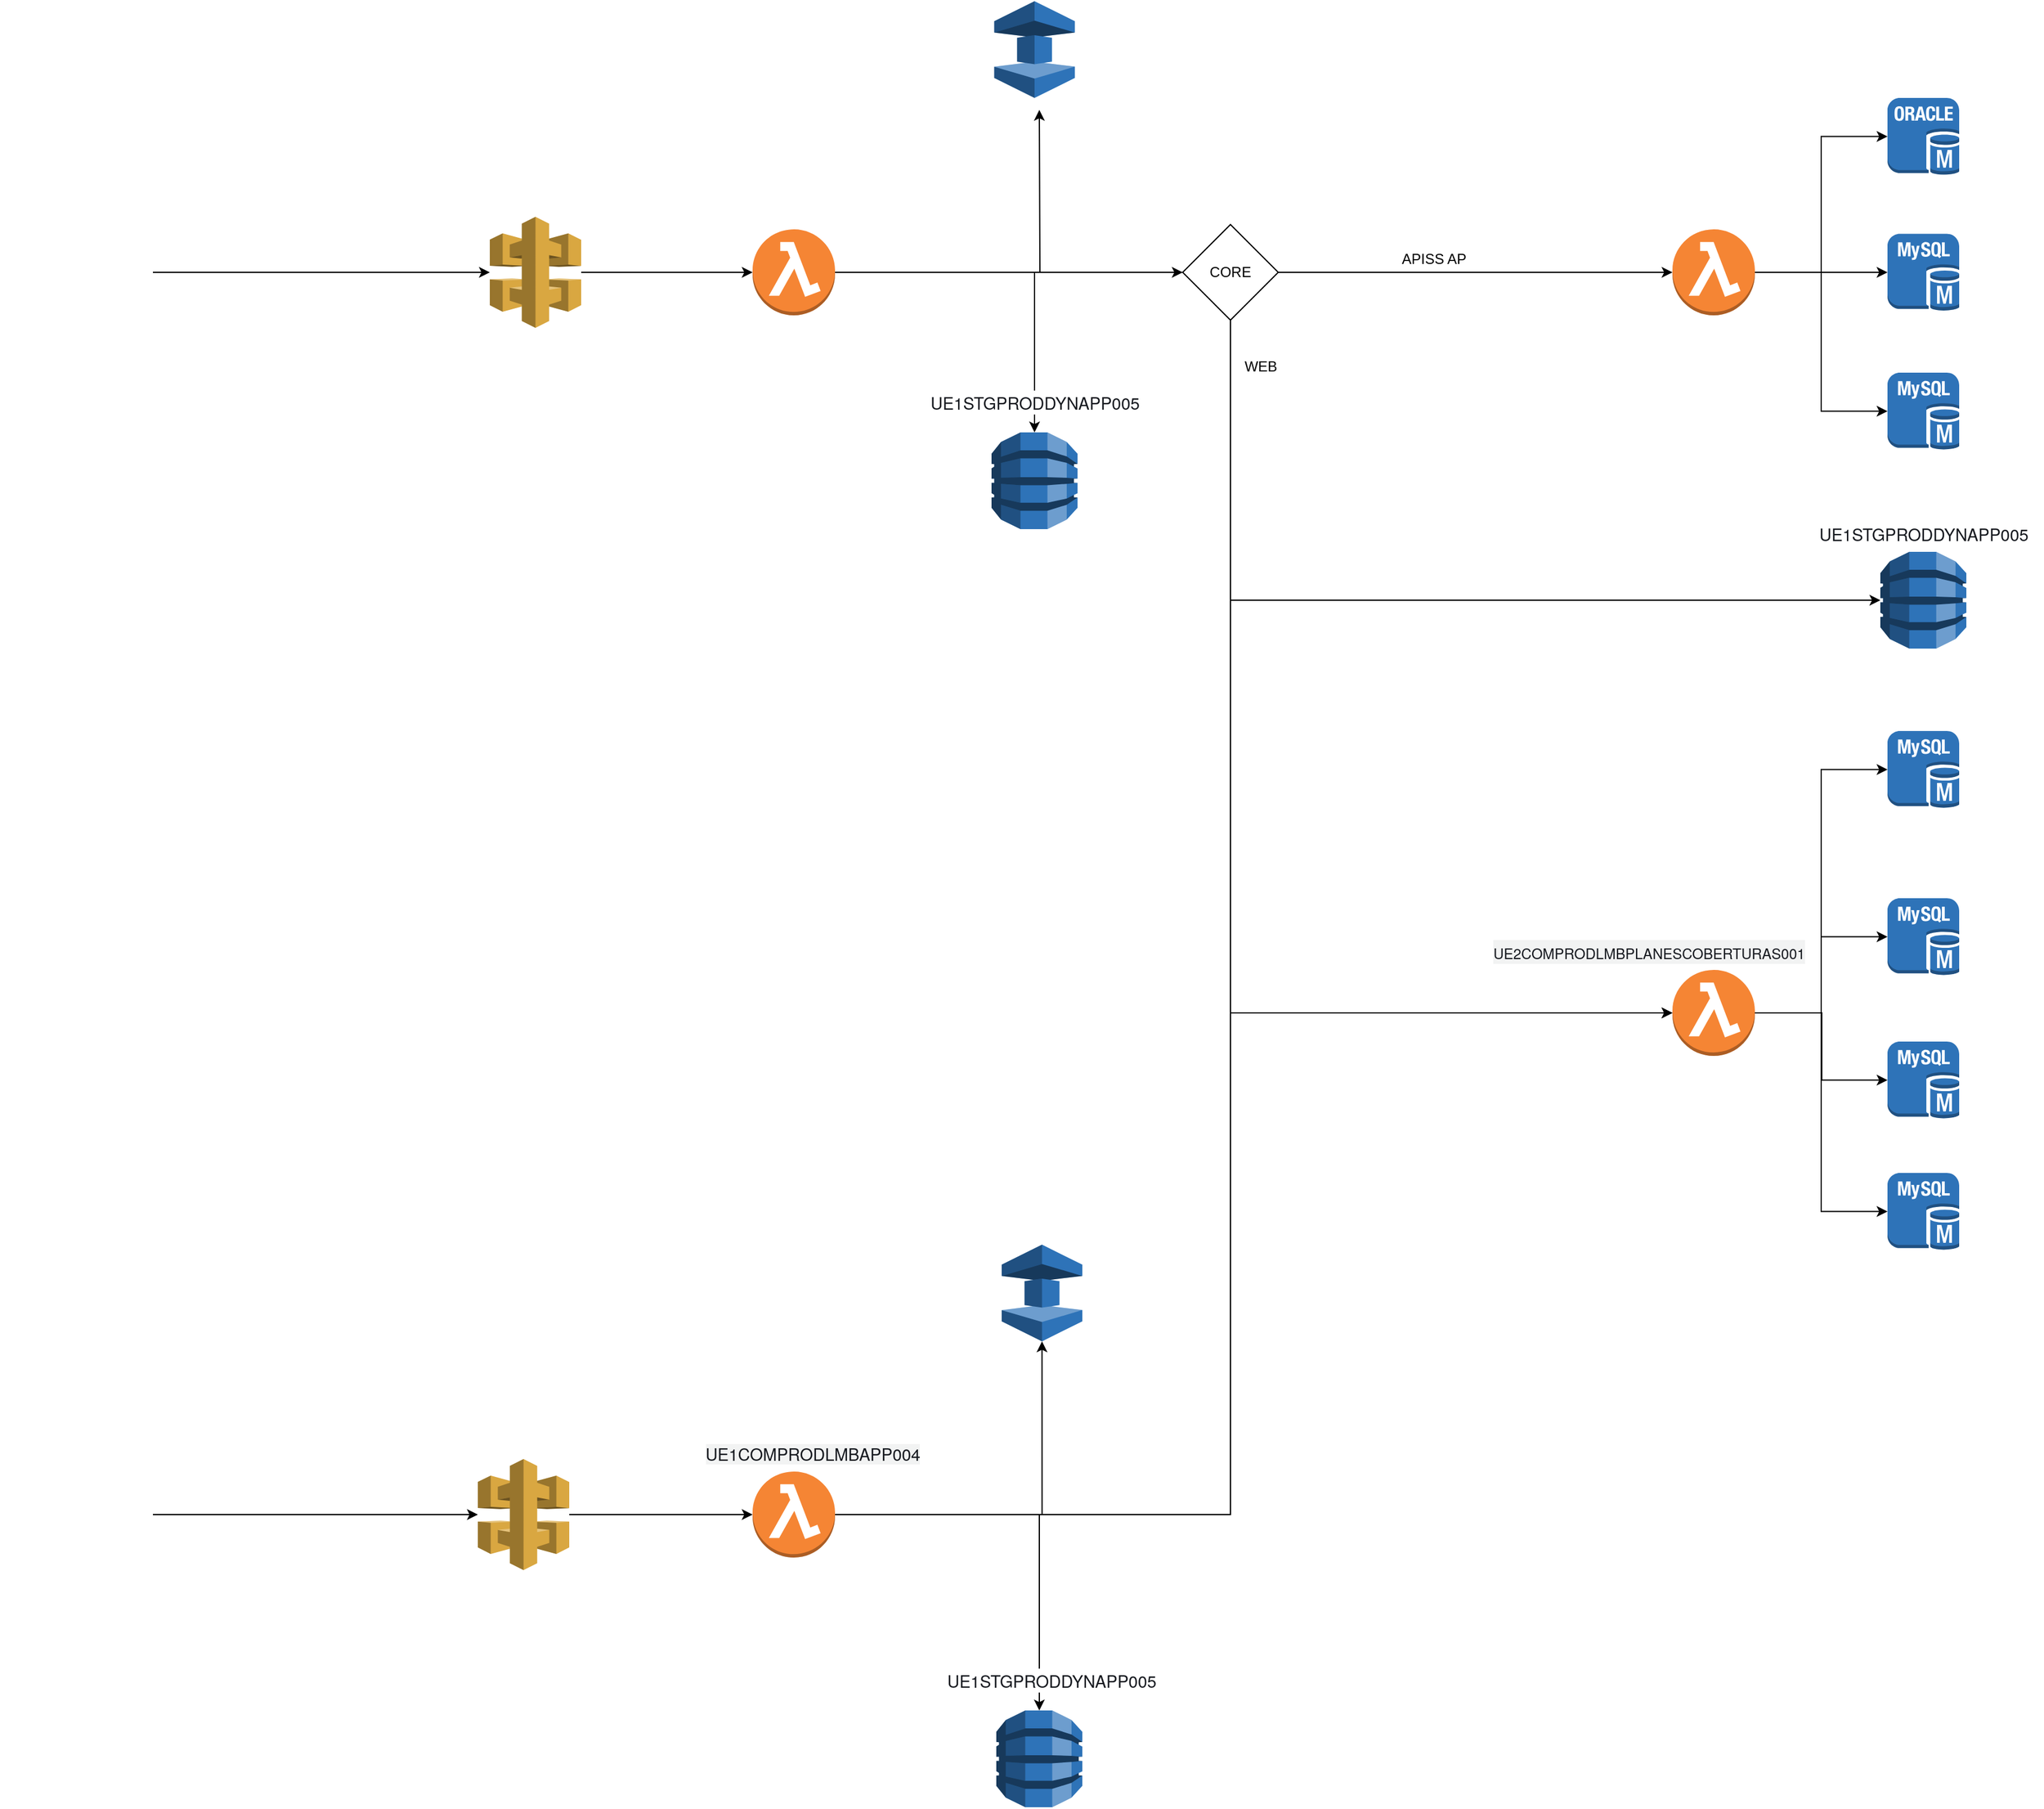 <mxfile version="20.5.1" type="github">
  <diagram id="TxbqxN1urBwJOq58Y2JI" name="Página-1">
    <mxGraphModel dx="3671" dy="1508" grid="1" gridSize="10" guides="1" tooltips="1" connect="1" arrows="1" fold="1" page="1" pageScale="1" pageWidth="827" pageHeight="1169" math="0" shadow="0">
      <root>
        <mxCell id="0" />
        <mxCell id="1" parent="0" />
        <mxCell id="dLVWwbLJQ5aN7-_-cPAS-10" style="edgeStyle=orthogonalEdgeStyle;rounded=0;orthogonalLoop=1;jettySize=auto;html=1;entryX=0;entryY=0.5;entryDx=0;entryDy=0;" edge="1" parent="1" source="dLVWwbLJQ5aN7-_-cPAS-1" target="dLVWwbLJQ5aN7-_-cPAS-5">
          <mxGeometry relative="1" as="geometry" />
        </mxCell>
        <mxCell id="dLVWwbLJQ5aN7-_-cPAS-22" style="edgeStyle=orthogonalEdgeStyle;rounded=0;orthogonalLoop=1;jettySize=auto;html=1;" edge="1" parent="1" source="dLVWwbLJQ5aN7-_-cPAS-1" target="dLVWwbLJQ5aN7-_-cPAS-21">
          <mxGeometry relative="1" as="geometry" />
        </mxCell>
        <mxCell id="dLVWwbLJQ5aN7-_-cPAS-54" style="edgeStyle=orthogonalEdgeStyle;rounded=0;orthogonalLoop=1;jettySize=auto;html=1;fontSize=12;" edge="1" parent="1" source="dLVWwbLJQ5aN7-_-cPAS-1">
          <mxGeometry relative="1" as="geometry">
            <mxPoint x="480" y="521" as="targetPoint" />
          </mxGeometry>
        </mxCell>
        <mxCell id="dLVWwbLJQ5aN7-_-cPAS-1" value="" style="outlineConnect=0;dashed=0;verticalLabelPosition=bottom;verticalAlign=top;align=center;html=1;shape=mxgraph.aws3.lambda_function;fillColor=#F58534;gradientColor=none;" vertex="1" parent="1">
          <mxGeometry x="240" y="621" width="69" height="72" as="geometry" />
        </mxCell>
        <mxCell id="dLVWwbLJQ5aN7-_-cPAS-48" style="edgeStyle=orthogonalEdgeStyle;rounded=0;orthogonalLoop=1;jettySize=auto;html=1;entryX=0;entryY=0.5;entryDx=0;entryDy=0;entryPerimeter=0;fontSize=14;" edge="1" parent="1" source="dLVWwbLJQ5aN7-_-cPAS-2" target="dLVWwbLJQ5aN7-_-cPAS-43">
          <mxGeometry relative="1" as="geometry" />
        </mxCell>
        <mxCell id="dLVWwbLJQ5aN7-_-cPAS-49" style="edgeStyle=orthogonalEdgeStyle;rounded=0;orthogonalLoop=1;jettySize=auto;html=1;entryX=0;entryY=0.5;entryDx=0;entryDy=0;entryPerimeter=0;fontSize=14;" edge="1" parent="1" source="dLVWwbLJQ5aN7-_-cPAS-2" target="dLVWwbLJQ5aN7-_-cPAS-41">
          <mxGeometry relative="1" as="geometry" />
        </mxCell>
        <mxCell id="dLVWwbLJQ5aN7-_-cPAS-50" style="edgeStyle=orthogonalEdgeStyle;rounded=0;orthogonalLoop=1;jettySize=auto;html=1;fontSize=14;" edge="1" parent="1" source="dLVWwbLJQ5aN7-_-cPAS-2" target="dLVWwbLJQ5aN7-_-cPAS-42">
          <mxGeometry relative="1" as="geometry" />
        </mxCell>
        <mxCell id="dLVWwbLJQ5aN7-_-cPAS-51" style="edgeStyle=orthogonalEdgeStyle;rounded=0;orthogonalLoop=1;jettySize=auto;html=1;exitX=0.855;exitY=0.855;exitDx=0;exitDy=0;exitPerimeter=0;entryX=0;entryY=0.5;entryDx=0;entryDy=0;entryPerimeter=0;fontSize=14;" edge="1" parent="1" source="dLVWwbLJQ5aN7-_-cPAS-2" target="dLVWwbLJQ5aN7-_-cPAS-44">
          <mxGeometry relative="1" as="geometry">
            <Array as="points">
              <mxPoint x="1069" y="1277" />
              <mxPoint x="1135" y="1277" />
              <mxPoint x="1135" y="1333" />
            </Array>
          </mxGeometry>
        </mxCell>
        <mxCell id="dLVWwbLJQ5aN7-_-cPAS-2" value="" style="outlineConnect=0;dashed=0;verticalLabelPosition=bottom;verticalAlign=top;align=center;html=1;shape=mxgraph.aws3.lambda_function;fillColor=#F58534;gradientColor=none;" vertex="1" parent="1">
          <mxGeometry x="1010" y="1241" width="69" height="72" as="geometry" />
        </mxCell>
        <mxCell id="dLVWwbLJQ5aN7-_-cPAS-38" style="edgeStyle=orthogonalEdgeStyle;rounded=0;orthogonalLoop=1;jettySize=auto;html=1;entryX=0;entryY=0.5;entryDx=0;entryDy=0;entryPerimeter=0;fontSize=14;" edge="1" parent="1" source="dLVWwbLJQ5aN7-_-cPAS-3" target="dLVWwbLJQ5aN7-_-cPAS-34">
          <mxGeometry relative="1" as="geometry" />
        </mxCell>
        <mxCell id="dLVWwbLJQ5aN7-_-cPAS-39" style="edgeStyle=orthogonalEdgeStyle;rounded=0;orthogonalLoop=1;jettySize=auto;html=1;entryX=0;entryY=0.5;entryDx=0;entryDy=0;entryPerimeter=0;fontSize=14;" edge="1" parent="1" source="dLVWwbLJQ5aN7-_-cPAS-3" target="dLVWwbLJQ5aN7-_-cPAS-33">
          <mxGeometry relative="1" as="geometry" />
        </mxCell>
        <mxCell id="dLVWwbLJQ5aN7-_-cPAS-40" style="edgeStyle=orthogonalEdgeStyle;rounded=0;orthogonalLoop=1;jettySize=auto;html=1;entryX=0;entryY=0.5;entryDx=0;entryDy=0;entryPerimeter=0;fontSize=14;" edge="1" parent="1" source="dLVWwbLJQ5aN7-_-cPAS-3" target="dLVWwbLJQ5aN7-_-cPAS-37">
          <mxGeometry relative="1" as="geometry" />
        </mxCell>
        <mxCell id="dLVWwbLJQ5aN7-_-cPAS-3" value="" style="outlineConnect=0;dashed=0;verticalLabelPosition=bottom;verticalAlign=top;align=center;html=1;shape=mxgraph.aws3.lambda_function;fillColor=#F58534;gradientColor=none;" vertex="1" parent="1">
          <mxGeometry x="1010" y="621" width="69" height="72" as="geometry" />
        </mxCell>
        <mxCell id="dLVWwbLJQ5aN7-_-cPAS-26" style="edgeStyle=orthogonalEdgeStyle;rounded=0;orthogonalLoop=1;jettySize=auto;html=1;entryX=0.5;entryY=0;entryDx=0;entryDy=0;entryPerimeter=0;" edge="1" parent="1" source="dLVWwbLJQ5aN7-_-cPAS-4" target="dLVWwbLJQ5aN7-_-cPAS-19">
          <mxGeometry relative="1" as="geometry" />
        </mxCell>
        <mxCell id="dLVWwbLJQ5aN7-_-cPAS-32" style="edgeStyle=orthogonalEdgeStyle;rounded=0;orthogonalLoop=1;jettySize=auto;html=1;fontSize=14;entryX=0.5;entryY=1;entryDx=0;entryDy=0;entryPerimeter=0;" edge="1" parent="1" source="dLVWwbLJQ5aN7-_-cPAS-4" target="dLVWwbLJQ5aN7-_-cPAS-31">
          <mxGeometry relative="1" as="geometry">
            <mxPoint x="480" y="1501" as="targetPoint" />
          </mxGeometry>
        </mxCell>
        <mxCell id="dLVWwbLJQ5aN7-_-cPAS-46" style="edgeStyle=orthogonalEdgeStyle;rounded=0;orthogonalLoop=1;jettySize=auto;html=1;exitX=1;exitY=0.5;exitDx=0;exitDy=0;exitPerimeter=0;entryX=0;entryY=0.5;entryDx=0;entryDy=0;entryPerimeter=0;fontSize=14;" edge="1" parent="1" source="dLVWwbLJQ5aN7-_-cPAS-4" target="dLVWwbLJQ5aN7-_-cPAS-2">
          <mxGeometry relative="1" as="geometry">
            <Array as="points">
              <mxPoint x="640" y="1697" />
              <mxPoint x="640" y="1277" />
            </Array>
          </mxGeometry>
        </mxCell>
        <mxCell id="dLVWwbLJQ5aN7-_-cPAS-4" value="" style="outlineConnect=0;dashed=0;verticalLabelPosition=bottom;verticalAlign=top;align=center;html=1;shape=mxgraph.aws3.lambda_function;fillColor=#F58534;gradientColor=none;" vertex="1" parent="1">
          <mxGeometry x="240" y="1661" width="69" height="72" as="geometry" />
        </mxCell>
        <mxCell id="dLVWwbLJQ5aN7-_-cPAS-6" style="edgeStyle=orthogonalEdgeStyle;rounded=0;orthogonalLoop=1;jettySize=auto;html=1;entryX=0;entryY=0.5;entryDx=0;entryDy=0;entryPerimeter=0;" edge="1" parent="1" source="dLVWwbLJQ5aN7-_-cPAS-5" target="dLVWwbLJQ5aN7-_-cPAS-3">
          <mxGeometry relative="1" as="geometry" />
        </mxCell>
        <mxCell id="dLVWwbLJQ5aN7-_-cPAS-25" style="edgeStyle=orthogonalEdgeStyle;rounded=0;orthogonalLoop=1;jettySize=auto;html=1;exitX=0.5;exitY=1;exitDx=0;exitDy=0;entryX=0;entryY=0.5;entryDx=0;entryDy=0;entryPerimeter=0;" edge="1" parent="1" source="dLVWwbLJQ5aN7-_-cPAS-5" target="dLVWwbLJQ5aN7-_-cPAS-23">
          <mxGeometry relative="1" as="geometry" />
        </mxCell>
        <mxCell id="dLVWwbLJQ5aN7-_-cPAS-47" style="edgeStyle=orthogonalEdgeStyle;rounded=0;orthogonalLoop=1;jettySize=auto;html=1;exitX=0.5;exitY=1;exitDx=0;exitDy=0;entryX=0;entryY=0.5;entryDx=0;entryDy=0;entryPerimeter=0;fontSize=14;" edge="1" parent="1" source="dLVWwbLJQ5aN7-_-cPAS-5" target="dLVWwbLJQ5aN7-_-cPAS-2">
          <mxGeometry relative="1" as="geometry" />
        </mxCell>
        <mxCell id="dLVWwbLJQ5aN7-_-cPAS-5" value="CORE" style="rhombus;whiteSpace=wrap;html=1;" vertex="1" parent="1">
          <mxGeometry x="600" y="617" width="80" height="80" as="geometry" />
        </mxCell>
        <mxCell id="dLVWwbLJQ5aN7-_-cPAS-9" style="edgeStyle=orthogonalEdgeStyle;rounded=0;orthogonalLoop=1;jettySize=auto;html=1;entryX=0;entryY=0.5;entryDx=0;entryDy=0;entryPerimeter=0;" edge="1" parent="1" source="dLVWwbLJQ5aN7-_-cPAS-8" target="dLVWwbLJQ5aN7-_-cPAS-1">
          <mxGeometry relative="1" as="geometry" />
        </mxCell>
        <mxCell id="dLVWwbLJQ5aN7-_-cPAS-8" value="" style="outlineConnect=0;dashed=0;verticalLabelPosition=bottom;verticalAlign=top;align=center;html=1;shape=mxgraph.aws3.api_gateway;fillColor=#D9A741;gradientColor=none;" vertex="1" parent="1">
          <mxGeometry x="20" y="610.5" width="76.5" height="93" as="geometry" />
        </mxCell>
        <mxCell id="dLVWwbLJQ5aN7-_-cPAS-12" style="edgeStyle=orthogonalEdgeStyle;rounded=0;orthogonalLoop=1;jettySize=auto;html=1;entryX=0;entryY=0.5;entryDx=0;entryDy=0;entryPerimeter=0;" edge="1" parent="1" source="dLVWwbLJQ5aN7-_-cPAS-11" target="dLVWwbLJQ5aN7-_-cPAS-4">
          <mxGeometry relative="1" as="geometry" />
        </mxCell>
        <mxCell id="dLVWwbLJQ5aN7-_-cPAS-11" value="" style="outlineConnect=0;dashed=0;verticalLabelPosition=bottom;verticalAlign=top;align=center;html=1;shape=mxgraph.aws3.api_gateway;fillColor=#D9A741;gradientColor=none;" vertex="1" parent="1">
          <mxGeometry x="10" y="1650.5" width="76.5" height="93" as="geometry" />
        </mxCell>
        <mxCell id="dLVWwbLJQ5aN7-_-cPAS-14" value="APISS AP" style="text;html=1;align=center;verticalAlign=middle;resizable=0;points=[];autosize=1;strokeColor=none;fillColor=none;" vertex="1" parent="1">
          <mxGeometry x="770" y="631" width="80" height="30" as="geometry" />
        </mxCell>
        <mxCell id="dLVWwbLJQ5aN7-_-cPAS-15" value="WEB" style="text;html=1;align=center;verticalAlign=middle;resizable=0;points=[];autosize=1;strokeColor=none;fillColor=none;" vertex="1" parent="1">
          <mxGeometry x="640" y="721" width="50" height="30" as="geometry" />
        </mxCell>
        <mxCell id="dLVWwbLJQ5aN7-_-cPAS-19" value="" style="outlineConnect=0;dashed=0;verticalLabelPosition=bottom;verticalAlign=top;align=center;html=1;shape=mxgraph.aws3.dynamo_db;fillColor=#2E73B8;gradientColor=none;" vertex="1" parent="1">
          <mxGeometry x="444" y="1861" width="72" height="81" as="geometry" />
        </mxCell>
        <mxCell id="dLVWwbLJQ5aN7-_-cPAS-21" value="" style="outlineConnect=0;dashed=0;verticalLabelPosition=bottom;verticalAlign=top;align=center;html=1;shape=mxgraph.aws3.dynamo_db;fillColor=#2E73B8;gradientColor=none;" vertex="1" parent="1">
          <mxGeometry x="440" y="791" width="72" height="81" as="geometry" />
        </mxCell>
        <mxCell id="dLVWwbLJQ5aN7-_-cPAS-23" value="" style="outlineConnect=0;dashed=0;verticalLabelPosition=bottom;verticalAlign=top;align=center;html=1;shape=mxgraph.aws3.dynamo_db;fillColor=#2E73B8;gradientColor=none;" vertex="1" parent="1">
          <mxGeometry x="1184" y="891" width="72" height="81" as="geometry" />
        </mxCell>
        <mxCell id="dLVWwbLJQ5aN7-_-cPAS-27" value="&lt;span style=&quot;color: rgb(22, 25, 31); font-family: &amp;quot;Amazon Ember&amp;quot;, &amp;quot;Helvetica Neue&amp;quot;, Roboto, Arial, sans-serif; text-align: left; background-color: rgb(242, 243, 243);&quot;&gt;&lt;font style=&quot;font-size: 14px;&quot;&gt;UE1COMPRODLMBAPP004&lt;/font&gt;&lt;/span&gt;" style="text;html=1;align=center;verticalAlign=middle;resizable=0;points=[];autosize=1;strokeColor=none;fillColor=none;" vertex="1" parent="1">
          <mxGeometry x="190" y="1631" width="200" height="30" as="geometry" />
        </mxCell>
        <mxCell id="dLVWwbLJQ5aN7-_-cPAS-28" value="&lt;span style=&quot;color: rgb(22, 25, 31); font-family: &amp;quot;Amazon Ember&amp;quot;, &amp;quot;Helvetica Neue&amp;quot;, Roboto, Arial, sans-serif; text-align: left; background-color: rgb(255, 255, 255);&quot;&gt;UE1STGPRODDYNAPP005&lt;/span&gt;" style="text;html=1;align=center;verticalAlign=middle;resizable=0;points=[];autosize=1;strokeColor=none;fillColor=none;fontSize=14;" vertex="1" parent="1">
          <mxGeometry x="1120" y="861" width="200" height="30" as="geometry" />
        </mxCell>
        <mxCell id="dLVWwbLJQ5aN7-_-cPAS-29" value="&lt;span style=&quot;color: rgb(22, 25, 31); font-family: &amp;quot;Amazon Ember&amp;quot;, &amp;quot;Helvetica Neue&amp;quot;, Roboto, Arial, sans-serif; text-align: left; background-color: rgb(255, 255, 255);&quot;&gt;UE1STGPRODDYNAPP005&lt;/span&gt;" style="text;html=1;align=center;verticalAlign=middle;resizable=0;points=[];autosize=1;strokeColor=none;fillColor=none;fontSize=14;" vertex="1" parent="1">
          <mxGeometry x="390" y="1821" width="200" height="30" as="geometry" />
        </mxCell>
        <mxCell id="dLVWwbLJQ5aN7-_-cPAS-30" value="&lt;span style=&quot;color: rgb(22, 25, 31); font-family: &amp;quot;Amazon Ember&amp;quot;, &amp;quot;Helvetica Neue&amp;quot;, Roboto, Arial, sans-serif; text-align: left; background-color: rgb(255, 255, 255);&quot;&gt;UE1STGPRODDYNAPP005&lt;/span&gt;" style="text;html=1;align=center;verticalAlign=middle;resizable=0;points=[];autosize=1;strokeColor=none;fillColor=none;fontSize=14;" vertex="1" parent="1">
          <mxGeometry x="376" y="751" width="200" height="30" as="geometry" />
        </mxCell>
        <mxCell id="dLVWwbLJQ5aN7-_-cPAS-31" value="" style="outlineConnect=0;dashed=0;verticalLabelPosition=bottom;verticalAlign=top;align=center;html=1;shape=mxgraph.aws3.elasticache;fillColor=#2E73B8;gradientColor=none;fontSize=14;" vertex="1" parent="1">
          <mxGeometry x="448.5" y="1471" width="67.5" height="81" as="geometry" />
        </mxCell>
        <mxCell id="dLVWwbLJQ5aN7-_-cPAS-33" value="" style="outlineConnect=0;dashed=0;verticalLabelPosition=bottom;verticalAlign=top;align=center;html=1;shape=mxgraph.aws3.oracle_db_instance;fillColor=#2E73B8;gradientColor=none;fontSize=14;" vertex="1" parent="1">
          <mxGeometry x="1190" y="511" width="60" height="64.5" as="geometry" />
        </mxCell>
        <mxCell id="dLVWwbLJQ5aN7-_-cPAS-34" value="" style="outlineConnect=0;dashed=0;verticalLabelPosition=bottom;verticalAlign=top;align=center;html=1;shape=mxgraph.aws3.mysql_db_instance;fillColor=#2E73B8;gradientColor=none;fontSize=14;" vertex="1" parent="1">
          <mxGeometry x="1190" y="624.75" width="60" height="64.5" as="geometry" />
        </mxCell>
        <mxCell id="dLVWwbLJQ5aN7-_-cPAS-37" value="" style="outlineConnect=0;dashed=0;verticalLabelPosition=bottom;verticalAlign=top;align=center;html=1;shape=mxgraph.aws3.mysql_db_instance;fillColor=#2E73B8;gradientColor=none;fontSize=14;" vertex="1" parent="1">
          <mxGeometry x="1190" y="741" width="60" height="64.5" as="geometry" />
        </mxCell>
        <mxCell id="dLVWwbLJQ5aN7-_-cPAS-41" value="" style="outlineConnect=0;dashed=0;verticalLabelPosition=bottom;verticalAlign=top;align=center;html=1;shape=mxgraph.aws3.mysql_db_instance;fillColor=#2E73B8;gradientColor=none;fontSize=14;" vertex="1" parent="1">
          <mxGeometry x="1190" y="1411" width="60" height="64.5" as="geometry" />
        </mxCell>
        <mxCell id="dLVWwbLJQ5aN7-_-cPAS-42" value="" style="outlineConnect=0;dashed=0;verticalLabelPosition=bottom;verticalAlign=top;align=center;html=1;shape=mxgraph.aws3.mysql_db_instance;fillColor=#2E73B8;gradientColor=none;fontSize=14;" vertex="1" parent="1">
          <mxGeometry x="1190" y="1181" width="60" height="64.5" as="geometry" />
        </mxCell>
        <mxCell id="dLVWwbLJQ5aN7-_-cPAS-43" value="" style="outlineConnect=0;dashed=0;verticalLabelPosition=bottom;verticalAlign=top;align=center;html=1;shape=mxgraph.aws3.mysql_db_instance;fillColor=#2E73B8;gradientColor=none;fontSize=14;" vertex="1" parent="1">
          <mxGeometry x="1190" y="1041" width="60" height="64.5" as="geometry" />
        </mxCell>
        <mxCell id="dLVWwbLJQ5aN7-_-cPAS-44" value="" style="outlineConnect=0;dashed=0;verticalLabelPosition=bottom;verticalAlign=top;align=center;html=1;shape=mxgraph.aws3.mysql_db_instance;fillColor=#2E73B8;gradientColor=none;fontSize=14;" vertex="1" parent="1">
          <mxGeometry x="1190" y="1301" width="60" height="64.5" as="geometry" />
        </mxCell>
        <mxCell id="dLVWwbLJQ5aN7-_-cPAS-52" value="&lt;span style=&quot;color: rgb(22, 25, 31); font-family: &amp;quot;Amazon Ember&amp;quot;, &amp;quot;Helvetica Neue&amp;quot;, Roboto, Arial, sans-serif; text-align: left; background-color: rgb(242, 243, 243);&quot;&gt;&lt;font style=&quot;font-size: 12px;&quot;&gt;UE2COMPRODLMBPLANESCOBERTURAS001&lt;/font&gt;&lt;/span&gt;" style="text;html=1;align=center;verticalAlign=middle;resizable=0;points=[];autosize=1;strokeColor=none;fillColor=none;fontSize=14;" vertex="1" parent="1">
          <mxGeometry x="850" y="1211" width="280" height="30" as="geometry" />
        </mxCell>
        <mxCell id="dLVWwbLJQ5aN7-_-cPAS-53" value="" style="outlineConnect=0;dashed=0;verticalLabelPosition=bottom;verticalAlign=top;align=center;html=1;shape=mxgraph.aws3.elasticache;fillColor=#2E73B8;gradientColor=none;fontSize=14;" vertex="1" parent="1">
          <mxGeometry x="442.25" y="430" width="67.5" height="81" as="geometry" />
        </mxCell>
        <mxCell id="dLVWwbLJQ5aN7-_-cPAS-56" style="edgeStyle=orthogonalEdgeStyle;rounded=0;orthogonalLoop=1;jettySize=auto;html=1;fontSize=12;" edge="1" parent="1" source="dLVWwbLJQ5aN7-_-cPAS-55" target="dLVWwbLJQ5aN7-_-cPAS-8">
          <mxGeometry relative="1" as="geometry" />
        </mxCell>
        <mxCell id="dLVWwbLJQ5aN7-_-cPAS-55" value="" style="shape=image;html=1;verticalAlign=top;verticalLabelPosition=bottom;labelBackgroundColor=#ffffff;imageAspect=0;aspect=fixed;image=https://cdn1.iconfinder.com/data/icons/general-9/500/laptop-128.png;fontSize=12;" vertex="1" parent="1">
          <mxGeometry x="-390" y="593" width="128" height="128" as="geometry" />
        </mxCell>
        <mxCell id="dLVWwbLJQ5aN7-_-cPAS-58" style="edgeStyle=orthogonalEdgeStyle;rounded=0;orthogonalLoop=1;jettySize=auto;html=1;fontSize=12;" edge="1" parent="1" source="dLVWwbLJQ5aN7-_-cPAS-57" target="dLVWwbLJQ5aN7-_-cPAS-11">
          <mxGeometry relative="1" as="geometry" />
        </mxCell>
        <mxCell id="dLVWwbLJQ5aN7-_-cPAS-57" value="" style="shape=image;html=1;verticalAlign=top;verticalLabelPosition=bottom;labelBackgroundColor=#ffffff;imageAspect=0;aspect=fixed;image=https://cdn1.iconfinder.com/data/icons/general-9/500/laptop-128.png;fontSize=12;" vertex="1" parent="1">
          <mxGeometry x="-390" y="1633" width="128" height="128" as="geometry" />
        </mxCell>
      </root>
    </mxGraphModel>
  </diagram>
</mxfile>
